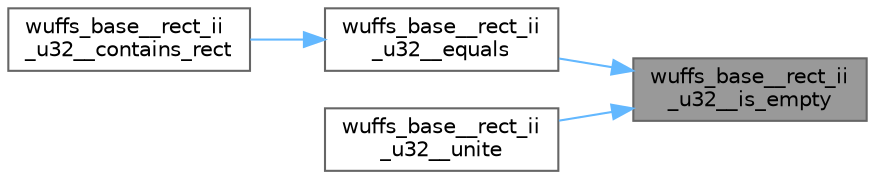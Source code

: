 digraph "wuffs_base__rect_ii_u32__is_empty"
{
 // LATEX_PDF_SIZE
  bgcolor="transparent";
  edge [fontname=Helvetica,fontsize=10,labelfontname=Helvetica,labelfontsize=10];
  node [fontname=Helvetica,fontsize=10,shape=box,height=0.2,width=0.4];
  rankdir="RL";
  Node1 [id="Node000001",label="wuffs_base__rect_ii\l_u32__is_empty",height=0.2,width=0.4,color="gray40", fillcolor="grey60", style="filled", fontcolor="black",tooltip=" "];
  Node1 -> Node2 [id="edge1_Node000001_Node000002",dir="back",color="steelblue1",style="solid",tooltip=" "];
  Node2 [id="Node000002",label="wuffs_base__rect_ii\l_u32__equals",height=0.2,width=0.4,color="grey40", fillcolor="white", style="filled",URL="$wuffs-v0_83_8c.html#a0b5fe53b9ed7dab000ffa3beeb584e40",tooltip=" "];
  Node2 -> Node3 [id="edge2_Node000002_Node000003",dir="back",color="steelblue1",style="solid",tooltip=" "];
  Node3 [id="Node000003",label="wuffs_base__rect_ii\l_u32__contains_rect",height=0.2,width=0.4,color="grey40", fillcolor="white", style="filled",URL="$wuffs-v0_83_8c.html#aa11e04265ca3239b72da50cec93f9631",tooltip=" "];
  Node1 -> Node4 [id="edge3_Node000001_Node000004",dir="back",color="steelblue1",style="solid",tooltip=" "];
  Node4 [id="Node000004",label="wuffs_base__rect_ii\l_u32__unite",height=0.2,width=0.4,color="grey40", fillcolor="white", style="filled",URL="$wuffs-v0_83_8c.html#af5c891f0648f07f707c52a8f33a2f063",tooltip=" "];
}
